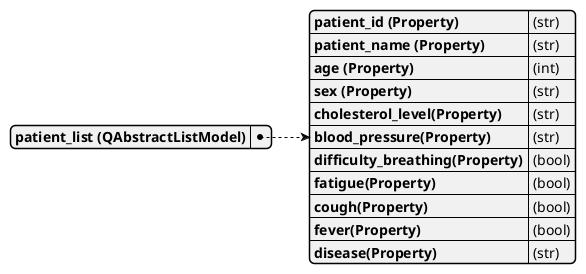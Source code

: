 @startyaml

patient_list (QAbstractListModel):
    patient_id (Property): (str)
    patient_name (Property): (str)
    age (Property):(int)
    sex (Property):(str)
    cholesterol_level(Property):(str)
    blood_pressure(Property):(str)
    difficulty_breathing(Property):(bool)
    fatigue(Property):(bool)
    cough(Property):(bool)
    fever(Property):(bool)
    disease(Property):(str)

@endyaml